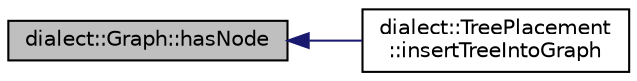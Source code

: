 digraph "dialect::Graph::hasNode"
{
  edge [fontname="Helvetica",fontsize="10",labelfontname="Helvetica",labelfontsize="10"];
  node [fontname="Helvetica",fontsize="10",shape=record];
  rankdir="LR";
  Node104 [label="dialect::Graph::hasNode",height=0.2,width=0.4,color="black", fillcolor="grey75", style="filled", fontcolor="black"];
  Node104 -> Node105 [dir="back",color="midnightblue",fontsize="10",style="solid",fontname="Helvetica"];
  Node105 [label="dialect::TreePlacement\l::insertTreeIntoGraph",height=0.2,width=0.4,color="black", fillcolor="white", style="filled",URL="$classdialect_1_1TreePlacement.html#a5e7dad846d5257c782e8ba2c6765ce41",tooltip="Insert the tree into a given Graph. "];
}
